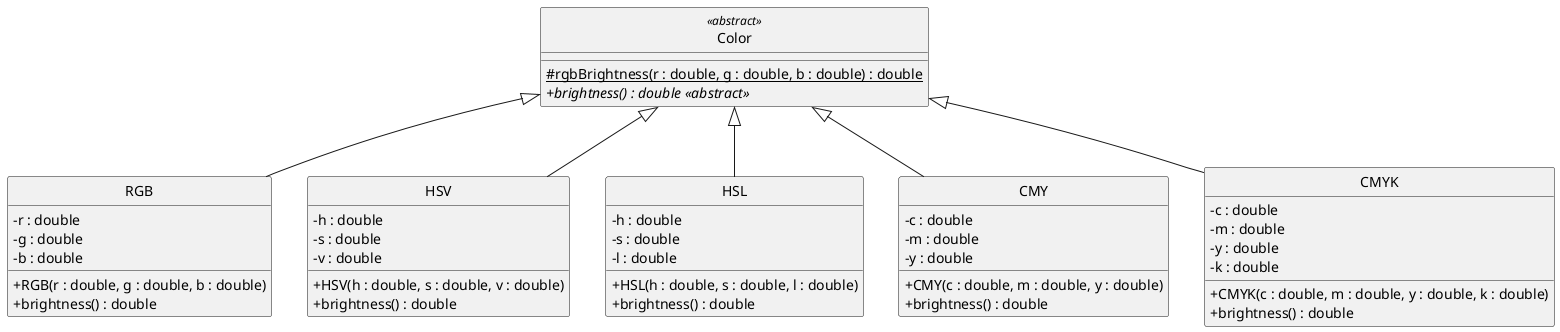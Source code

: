 @startuml
skinparam classAttributeIconSize 0
hide circle

class Color <<abstract>> {
 #{static} rgbBrightness(r : double, g : double, b : double) : double
 +{abstract} brightness() : double <<abstract>>
}
'' RGB (0.2126*R + 0.7152*G + 0.0722*B)

class RGB extends Color {
 - r : double
 - g : double
 - b : double
 + RGB(r : double, g : double, b : double)
 + brightness() : double
}
'' RGB (0.2126*R + 0.7152*G + 0.0722*B)

class HSV extends Color {
 - h : double
 - s : double
 - v : double
 + HSV(h : double, s : double, v : double)
 + brightness() : double
}
'' HSV V

class HSL extends Color {
 - h : double
 - s : double
 - l : double
 + HSL(h : double, s : double, l : double)
 + brightness() : double
}
'' HSL L

class CMY extends Color {
 - c : double
 - m : double
 - y : double
 + CMY(c : double, m : double, y : double)
 + brightness() : double
}
'' CMY (0.2126*(1-C) + 0.7152*(1-M) + 0.0722*(1-Y))

class CMYK extends Color {
 - c : double
 - m : double
 - y : double
 - k : double
 + CMYK(c : double, m : double, y : double, k : double)
 + brightness() : double
}
'' CMYK (0.2126*(1-C)*(1-K) + 0.7152*(1-M)*(1-K) + 0.0722*(1-Y)*(1-K))
@enduml
